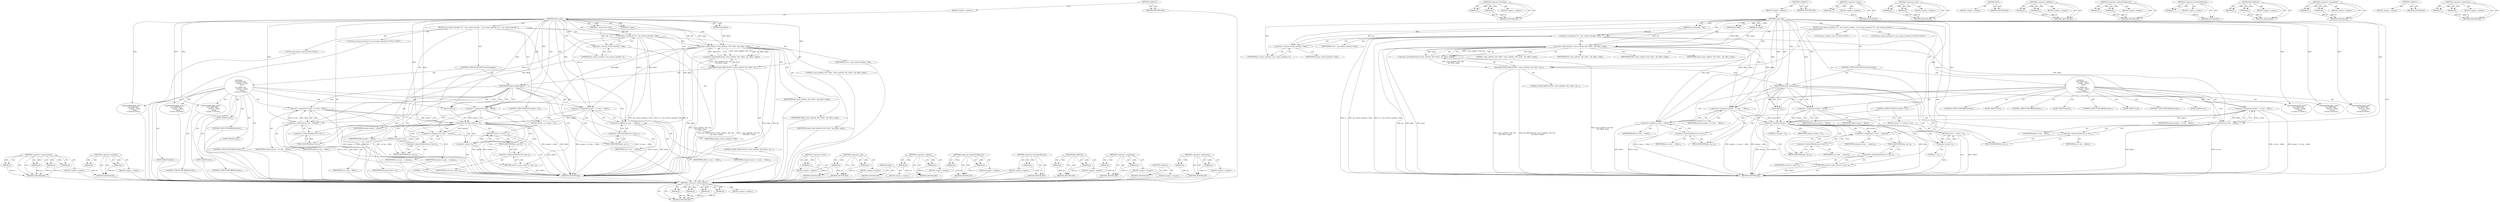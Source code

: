 digraph "&lt;operator&gt;.subtraction" {
vulnerable_121 [label=<(METHOD,&lt;operator&gt;.expressionList)>];
vulnerable_122 [label=<(PARAM,p1)>];
vulnerable_123 [label=<(PARAM,p2)>];
vulnerable_124 [label=<(PARAM,p3)>];
vulnerable_125 [label=<(PARAM,p4)>];
vulnerable_126 [label=<(BLOCK,&lt;empty&gt;,&lt;empty&gt;)>];
vulnerable_127 [label=<(METHOD_RETURN,ANY)>];
vulnerable_146 [label=<(METHOD,&lt;operator&gt;.lessThan)>];
vulnerable_147 [label=<(PARAM,p1)>];
vulnerable_148 [label=<(PARAM,p2)>];
vulnerable_149 [label=<(BLOCK,&lt;empty&gt;,&lt;empty&gt;)>];
vulnerable_150 [label=<(METHOD_RETURN,ANY)>];
vulnerable_6 [label=<(METHOD,&lt;global&gt;)<SUB>1</SUB>>];
vulnerable_7 [label=<(BLOCK,&lt;empty&gt;,&lt;empty&gt;)<SUB>1</SUB>>];
vulnerable_8 [label=<(METHOD,mem_seek)<SUB>1</SUB>>];
vulnerable_9 [label=<(PARAM,jas_stream_obj_t *obj)<SUB>1</SUB>>];
vulnerable_10 [label=<(PARAM,long offset)<SUB>1</SUB>>];
vulnerable_11 [label=<(PARAM,int origin)<SUB>1</SUB>>];
vulnerable_12 [label=<(BLOCK,{
 	jas_stream_memobj_t *m = (jas_stream_memobj...,{
 	jas_stream_memobj_t *m = (jas_stream_memobj...)<SUB>2</SUB>>];
vulnerable_13 [label="<(LOCAL,jas_stream_memobj_t* m: jas_stream_memobj_t*)<SUB>3</SUB>>"];
vulnerable_14 [label=<(&lt;operator&gt;.assignment,*m = (jas_stream_memobj_t *)obj)<SUB>3</SUB>>];
vulnerable_15 [label=<(IDENTIFIER,m,*m = (jas_stream_memobj_t *)obj)<SUB>3</SUB>>];
vulnerable_16 [label=<(&lt;operator&gt;.cast,(jas_stream_memobj_t *)obj)<SUB>3</SUB>>];
vulnerable_17 [label=<(UNKNOWN,jas_stream_memobj_t *,jas_stream_memobj_t *)<SUB>3</SUB>>];
vulnerable_18 [label=<(IDENTIFIER,obj,(jas_stream_memobj_t *)obj)<SUB>3</SUB>>];
vulnerable_19 [label="<(LOCAL,long newpos: long)<SUB>4</SUB>>"];
vulnerable_20 [label=<(JAS_DBGLOG,JAS_DBGLOG(100, (&quot;mem_seek(%p, %ld, %d)\n&quot;, obj...)<SUB>6</SUB>>];
vulnerable_21 [label=<(LITERAL,100,JAS_DBGLOG(100, (&quot;mem_seek(%p, %ld, %d)\n&quot;, obj...)<SUB>6</SUB>>];
vulnerable_22 [label=<(&lt;operator&gt;.bracketedPrimary,(&quot;mem_seek(%p, %ld, %d)\n&quot;, obj, offset, origin))<SUB>6</SUB>>];
vulnerable_23 [label=<(&lt;operator&gt;.expressionList,&quot;mem_seek(%p, %ld, %d)\n&quot;, obj, offset, origin)<SUB>6</SUB>>];
vulnerable_24 [label=<(LITERAL,&quot;mem_seek(%p, %ld, %d)\n&quot;,&quot;mem_seek(%p, %ld, %d)\n&quot;, obj, offset, origin)<SUB>6</SUB>>];
vulnerable_25 [label=<(IDENTIFIER,obj,&quot;mem_seek(%p, %ld, %d)\n&quot;, obj, offset, origin)<SUB>6</SUB>>];
vulnerable_26 [label=<(IDENTIFIER,offset,&quot;mem_seek(%p, %ld, %d)\n&quot;, obj, offset, origin)<SUB>6</SUB>>];
vulnerable_27 [label=<(IDENTIFIER,origin,&quot;mem_seek(%p, %ld, %d)\n&quot;, obj, offset, origin)<SUB>6</SUB>>];
vulnerable_28 [label=<(CONTROL_STRUCTURE,SWITCH,switch(origin))<SUB>7</SUB>>];
vulnerable_29 [label=<(IDENTIFIER,origin,switch(origin))<SUB>7</SUB>>];
vulnerable_30 [label="<(BLOCK,{
	case SEEK_SET:
		newpos = offset;
		break;
	...,{
	case SEEK_SET:
		newpos = offset;
		break;
	...)<SUB>7</SUB>>"];
vulnerable_31 [label=<(JUMP_TARGET,case)<SUB>8</SUB>>];
vulnerable_32 [label="<(IDENTIFIER,SEEK_SET,{
	case SEEK_SET:
		newpos = offset;
		break;
	...)<SUB>8</SUB>>"];
vulnerable_33 [label=<(&lt;operator&gt;.assignment,newpos = offset)<SUB>9</SUB>>];
vulnerable_34 [label=<(IDENTIFIER,newpos,newpos = offset)<SUB>9</SUB>>];
vulnerable_35 [label=<(IDENTIFIER,offset,newpos = offset)<SUB>9</SUB>>];
vulnerable_36 [label=<(CONTROL_STRUCTURE,BREAK,break;)<SUB>10</SUB>>];
vulnerable_37 [label=<(JUMP_TARGET,case)<SUB>11</SUB>>];
vulnerable_38 [label="<(IDENTIFIER,SEEK_END,{
	case SEEK_SET:
		newpos = offset;
		break;
	...)<SUB>11</SUB>>"];
vulnerable_39 [label=<(&lt;operator&gt;.assignment,newpos = m-&gt;len_ - offset)<SUB>12</SUB>>];
vulnerable_40 [label=<(IDENTIFIER,newpos,newpos = m-&gt;len_ - offset)<SUB>12</SUB>>];
vulnerable_41 [label=<(&lt;operator&gt;.subtraction,m-&gt;len_ - offset)<SUB>12</SUB>>];
vulnerable_42 [label=<(&lt;operator&gt;.indirectFieldAccess,m-&gt;len_)<SUB>12</SUB>>];
vulnerable_43 [label=<(IDENTIFIER,m,m-&gt;len_ - offset)<SUB>12</SUB>>];
vulnerable_44 [label=<(FIELD_IDENTIFIER,len_,len_)<SUB>12</SUB>>];
vulnerable_45 [label=<(IDENTIFIER,offset,m-&gt;len_ - offset)<SUB>12</SUB>>];
vulnerable_46 [label=<(CONTROL_STRUCTURE,BREAK,break;)<SUB>13</SUB>>];
vulnerable_47 [label=<(JUMP_TARGET,case)<SUB>14</SUB>>];
vulnerable_48 [label="<(IDENTIFIER,SEEK_CUR,{
	case SEEK_SET:
		newpos = offset;
		break;
	...)<SUB>14</SUB>>"];
vulnerable_49 [label=<(&lt;operator&gt;.assignment,newpos = m-&gt;pos_ + offset)<SUB>15</SUB>>];
vulnerable_50 [label=<(IDENTIFIER,newpos,newpos = m-&gt;pos_ + offset)<SUB>15</SUB>>];
vulnerable_51 [label=<(&lt;operator&gt;.addition,m-&gt;pos_ + offset)<SUB>15</SUB>>];
vulnerable_52 [label=<(&lt;operator&gt;.indirectFieldAccess,m-&gt;pos_)<SUB>15</SUB>>];
vulnerable_53 [label=<(IDENTIFIER,m,m-&gt;pos_ + offset)<SUB>15</SUB>>];
vulnerable_54 [label=<(FIELD_IDENTIFIER,pos_,pos_)<SUB>15</SUB>>];
vulnerable_55 [label=<(IDENTIFIER,offset,m-&gt;pos_ + offset)<SUB>15</SUB>>];
vulnerable_56 [label=<(CONTROL_STRUCTURE,BREAK,break;)<SUB>16</SUB>>];
vulnerable_57 [label=<(JUMP_TARGET,default)<SUB>17</SUB>>];
vulnerable_58 [label=<(abort,abort())<SUB>18</SUB>>];
vulnerable_59 [label=<(CONTROL_STRUCTURE,BREAK,break;)<SUB>19</SUB>>];
vulnerable_60 [label=<(CONTROL_STRUCTURE,IF,if (newpos &lt; 0))<SUB>21</SUB>>];
vulnerable_61 [label=<(&lt;operator&gt;.lessThan,newpos &lt; 0)<SUB>21</SUB>>];
vulnerable_62 [label=<(IDENTIFIER,newpos,newpos &lt; 0)<SUB>21</SUB>>];
vulnerable_63 [label=<(LITERAL,0,newpos &lt; 0)<SUB>21</SUB>>];
vulnerable_64 [label=<(BLOCK,{
		return -1;
	},{
		return -1;
	})<SUB>21</SUB>>];
vulnerable_65 [label=<(RETURN,return -1;,return -1;)<SUB>22</SUB>>];
vulnerable_66 [label=<(&lt;operator&gt;.minus,-1)<SUB>22</SUB>>];
vulnerable_67 [label=<(LITERAL,1,-1)<SUB>22</SUB>>];
vulnerable_68 [label=<(&lt;operator&gt;.assignment,m-&gt;pos_ = newpos)<SUB>24</SUB>>];
vulnerable_69 [label=<(&lt;operator&gt;.indirectFieldAccess,m-&gt;pos_)<SUB>24</SUB>>];
vulnerable_70 [label=<(IDENTIFIER,m,m-&gt;pos_ = newpos)<SUB>24</SUB>>];
vulnerable_71 [label=<(FIELD_IDENTIFIER,pos_,pos_)<SUB>24</SUB>>];
vulnerable_72 [label=<(IDENTIFIER,newpos,m-&gt;pos_ = newpos)<SUB>24</SUB>>];
vulnerable_73 [label=<(RETURN,return m-&gt;pos_;,return m-&gt;pos_;)<SUB>26</SUB>>];
vulnerable_74 [label=<(&lt;operator&gt;.indirectFieldAccess,m-&gt;pos_)<SUB>26</SUB>>];
vulnerable_75 [label=<(IDENTIFIER,m,return m-&gt;pos_;)<SUB>26</SUB>>];
vulnerable_76 [label=<(FIELD_IDENTIFIER,pos_,pos_)<SUB>26</SUB>>];
vulnerable_77 [label=<(METHOD_RETURN,long)<SUB>1</SUB>>];
vulnerable_79 [label=<(METHOD_RETURN,ANY)<SUB>1</SUB>>];
vulnerable_151 [label=<(METHOD,&lt;operator&gt;.minus)>];
vulnerable_152 [label=<(PARAM,p1)>];
vulnerable_153 [label=<(BLOCK,&lt;empty&gt;,&lt;empty&gt;)>];
vulnerable_154 [label=<(METHOD_RETURN,ANY)>];
vulnerable_107 [label=<(METHOD,&lt;operator&gt;.cast)>];
vulnerable_108 [label=<(PARAM,p1)>];
vulnerable_109 [label=<(PARAM,p2)>];
vulnerable_110 [label=<(BLOCK,&lt;empty&gt;,&lt;empty&gt;)>];
vulnerable_111 [label=<(METHOD_RETURN,ANY)>];
vulnerable_143 [label=<(METHOD,abort)>];
vulnerable_144 [label=<(BLOCK,&lt;empty&gt;,&lt;empty&gt;)>];
vulnerable_145 [label=<(METHOD_RETURN,ANY)>];
vulnerable_138 [label=<(METHOD,&lt;operator&gt;.addition)>];
vulnerable_139 [label=<(PARAM,p1)>];
vulnerable_140 [label=<(PARAM,p2)>];
vulnerable_141 [label=<(BLOCK,&lt;empty&gt;,&lt;empty&gt;)>];
vulnerable_142 [label=<(METHOD_RETURN,ANY)>];
vulnerable_133 [label=<(METHOD,&lt;operator&gt;.indirectFieldAccess)>];
vulnerable_134 [label=<(PARAM,p1)>];
vulnerable_135 [label=<(PARAM,p2)>];
vulnerable_136 [label=<(BLOCK,&lt;empty&gt;,&lt;empty&gt;)>];
vulnerable_137 [label=<(METHOD_RETURN,ANY)>];
vulnerable_117 [label=<(METHOD,&lt;operator&gt;.bracketedPrimary)>];
vulnerable_118 [label=<(PARAM,p1)>];
vulnerable_119 [label=<(BLOCK,&lt;empty&gt;,&lt;empty&gt;)>];
vulnerable_120 [label=<(METHOD_RETURN,ANY)>];
vulnerable_112 [label=<(METHOD,JAS_DBGLOG)>];
vulnerable_113 [label=<(PARAM,p1)>];
vulnerable_114 [label=<(PARAM,p2)>];
vulnerable_115 [label=<(BLOCK,&lt;empty&gt;,&lt;empty&gt;)>];
vulnerable_116 [label=<(METHOD_RETURN,ANY)>];
vulnerable_102 [label=<(METHOD,&lt;operator&gt;.assignment)>];
vulnerable_103 [label=<(PARAM,p1)>];
vulnerable_104 [label=<(PARAM,p2)>];
vulnerable_105 [label=<(BLOCK,&lt;empty&gt;,&lt;empty&gt;)>];
vulnerable_106 [label=<(METHOD_RETURN,ANY)>];
vulnerable_96 [label=<(METHOD,&lt;global&gt;)<SUB>1</SUB>>];
vulnerable_97 [label=<(BLOCK,&lt;empty&gt;,&lt;empty&gt;)>];
vulnerable_98 [label=<(METHOD_RETURN,ANY)>];
vulnerable_128 [label=<(METHOD,&lt;operator&gt;.subtraction)>];
vulnerable_129 [label=<(PARAM,p1)>];
vulnerable_130 [label=<(PARAM,p2)>];
vulnerable_131 [label=<(BLOCK,&lt;empty&gt;,&lt;empty&gt;)>];
vulnerable_132 [label=<(METHOD_RETURN,ANY)>];
fixed_123 [label=<(METHOD,&lt;operator&gt;.expressionList)>];
fixed_124 [label=<(PARAM,p1)>];
fixed_125 [label=<(PARAM,p2)>];
fixed_126 [label=<(PARAM,p3)>];
fixed_127 [label=<(PARAM,p4)>];
fixed_128 [label=<(BLOCK,&lt;empty&gt;,&lt;empty&gt;)>];
fixed_129 [label=<(METHOD_RETURN,ANY)>];
fixed_148 [label=<(METHOD,&lt;operator&gt;.lessThan)>];
fixed_149 [label=<(PARAM,p1)>];
fixed_150 [label=<(PARAM,p2)>];
fixed_151 [label=<(BLOCK,&lt;empty&gt;,&lt;empty&gt;)>];
fixed_152 [label=<(METHOD_RETURN,ANY)>];
fixed_6 [label=<(METHOD,&lt;global&gt;)<SUB>1</SUB>>];
fixed_7 [label=<(BLOCK,&lt;empty&gt;,&lt;empty&gt;)<SUB>1</SUB>>];
fixed_8 [label=<(METHOD,mem_seek)<SUB>1</SUB>>];
fixed_9 [label=<(PARAM,jas_stream_obj_t *obj)<SUB>1</SUB>>];
fixed_10 [label=<(PARAM,long offset)<SUB>1</SUB>>];
fixed_11 [label=<(PARAM,int origin)<SUB>1</SUB>>];
fixed_12 [label=<(BLOCK,{
 	jas_stream_memobj_t *m = (jas_stream_memobj...,{
 	jas_stream_memobj_t *m = (jas_stream_memobj...)<SUB>2</SUB>>];
fixed_13 [label="<(LOCAL,jas_stream_memobj_t* m: jas_stream_memobj_t*)<SUB>3</SUB>>"];
fixed_14 [label=<(&lt;operator&gt;.assignment,*m = (jas_stream_memobj_t *)obj)<SUB>3</SUB>>];
fixed_15 [label=<(IDENTIFIER,m,*m = (jas_stream_memobj_t *)obj)<SUB>3</SUB>>];
fixed_16 [label=<(&lt;operator&gt;.cast,(jas_stream_memobj_t *)obj)<SUB>3</SUB>>];
fixed_17 [label=<(UNKNOWN,jas_stream_memobj_t *,jas_stream_memobj_t *)<SUB>3</SUB>>];
fixed_18 [label=<(IDENTIFIER,obj,(jas_stream_memobj_t *)obj)<SUB>3</SUB>>];
fixed_19 [label="<(LOCAL,size_t newpos: size_t)<SUB>4</SUB>>"];
fixed_20 [label=<(JAS_DBGLOG,JAS_DBGLOG(100, (&quot;mem_seek(%p, %ld, %d)\n&quot;, obj...)<SUB>6</SUB>>];
fixed_21 [label=<(LITERAL,100,JAS_DBGLOG(100, (&quot;mem_seek(%p, %ld, %d)\n&quot;, obj...)<SUB>6</SUB>>];
fixed_22 [label=<(&lt;operator&gt;.bracketedPrimary,(&quot;mem_seek(%p, %ld, %d)\n&quot;, obj, offset, origin))<SUB>6</SUB>>];
fixed_23 [label=<(&lt;operator&gt;.expressionList,&quot;mem_seek(%p, %ld, %d)\n&quot;, obj, offset, origin)<SUB>6</SUB>>];
fixed_24 [label=<(LITERAL,&quot;mem_seek(%p, %ld, %d)\n&quot;,&quot;mem_seek(%p, %ld, %d)\n&quot;, obj, offset, origin)<SUB>6</SUB>>];
fixed_25 [label=<(IDENTIFIER,obj,&quot;mem_seek(%p, %ld, %d)\n&quot;, obj, offset, origin)<SUB>6</SUB>>];
fixed_26 [label=<(IDENTIFIER,offset,&quot;mem_seek(%p, %ld, %d)\n&quot;, obj, offset, origin)<SUB>6</SUB>>];
fixed_27 [label=<(IDENTIFIER,origin,&quot;mem_seek(%p, %ld, %d)\n&quot;, obj, offset, origin)<SUB>6</SUB>>];
fixed_28 [label=<(CONTROL_STRUCTURE,SWITCH,switch(origin))<SUB>7</SUB>>];
fixed_29 [label=<(IDENTIFIER,origin,switch(origin))<SUB>7</SUB>>];
fixed_30 [label="<(BLOCK,{
	case SEEK_SET:
		newpos = offset;
		break;
	...,{
	case SEEK_SET:
		newpos = offset;
		break;
	...)<SUB>7</SUB>>"];
fixed_31 [label=<(JUMP_TARGET,case)<SUB>8</SUB>>];
fixed_32 [label="<(IDENTIFIER,SEEK_SET,{
	case SEEK_SET:
		newpos = offset;
		break;
	...)<SUB>8</SUB>>"];
fixed_33 [label=<(&lt;operator&gt;.assignment,newpos = offset)<SUB>9</SUB>>];
fixed_34 [label=<(IDENTIFIER,newpos,newpos = offset)<SUB>9</SUB>>];
fixed_35 [label=<(IDENTIFIER,offset,newpos = offset)<SUB>9</SUB>>];
fixed_36 [label=<(CONTROL_STRUCTURE,BREAK,break;)<SUB>10</SUB>>];
fixed_37 [label=<(JUMP_TARGET,case)<SUB>11</SUB>>];
fixed_38 [label="<(IDENTIFIER,SEEK_END,{
	case SEEK_SET:
		newpos = offset;
		break;
	...)<SUB>11</SUB>>"];
fixed_39 [label=<(&lt;operator&gt;.assignment,newpos = m-&gt;len_ - offset)<SUB>12</SUB>>];
fixed_40 [label=<(IDENTIFIER,newpos,newpos = m-&gt;len_ - offset)<SUB>12</SUB>>];
fixed_41 [label=<(&lt;operator&gt;.subtraction,m-&gt;len_ - offset)<SUB>12</SUB>>];
fixed_42 [label=<(&lt;operator&gt;.indirectFieldAccess,m-&gt;len_)<SUB>12</SUB>>];
fixed_43 [label=<(IDENTIFIER,m,m-&gt;len_ - offset)<SUB>12</SUB>>];
fixed_44 [label=<(FIELD_IDENTIFIER,len_,len_)<SUB>12</SUB>>];
fixed_45 [label=<(IDENTIFIER,offset,m-&gt;len_ - offset)<SUB>12</SUB>>];
fixed_46 [label=<(CONTROL_STRUCTURE,BREAK,break;)<SUB>13</SUB>>];
fixed_47 [label=<(JUMP_TARGET,case)<SUB>14</SUB>>];
fixed_48 [label="<(IDENTIFIER,SEEK_CUR,{
	case SEEK_SET:
		newpos = offset;
		break;
	...)<SUB>14</SUB>>"];
fixed_49 [label=<(&lt;operator&gt;.assignment,newpos = m-&gt;pos_ + offset)<SUB>15</SUB>>];
fixed_50 [label=<(IDENTIFIER,newpos,newpos = m-&gt;pos_ + offset)<SUB>15</SUB>>];
fixed_51 [label=<(&lt;operator&gt;.addition,m-&gt;pos_ + offset)<SUB>15</SUB>>];
fixed_52 [label=<(&lt;operator&gt;.indirectFieldAccess,m-&gt;pos_)<SUB>15</SUB>>];
fixed_53 [label=<(IDENTIFIER,m,m-&gt;pos_ + offset)<SUB>15</SUB>>];
fixed_54 [label=<(FIELD_IDENTIFIER,pos_,pos_)<SUB>15</SUB>>];
fixed_55 [label=<(IDENTIFIER,offset,m-&gt;pos_ + offset)<SUB>15</SUB>>];
fixed_56 [label=<(CONTROL_STRUCTURE,BREAK,break;)<SUB>16</SUB>>];
fixed_57 [label=<(JUMP_TARGET,default)<SUB>17</SUB>>];
fixed_58 [label=<(abort,abort())<SUB>18</SUB>>];
fixed_59 [label=<(CONTROL_STRUCTURE,BREAK,break;)<SUB>19</SUB>>];
fixed_60 [label=<(CONTROL_STRUCTURE,IF,if (newpos &lt; 0))<SUB>21</SUB>>];
fixed_61 [label=<(&lt;operator&gt;.lessThan,newpos &lt; 0)<SUB>21</SUB>>];
fixed_62 [label=<(IDENTIFIER,newpos,newpos &lt; 0)<SUB>21</SUB>>];
fixed_63 [label=<(LITERAL,0,newpos &lt; 0)<SUB>21</SUB>>];
fixed_64 [label=<(BLOCK,{
		return -1;
	},{
		return -1;
	})<SUB>21</SUB>>];
fixed_65 [label=<(RETURN,return -1;,return -1;)<SUB>22</SUB>>];
fixed_66 [label=<(&lt;operator&gt;.minus,-1)<SUB>22</SUB>>];
fixed_67 [label=<(LITERAL,1,-1)<SUB>22</SUB>>];
fixed_68 [label=<(&lt;operator&gt;.assignment,m-&gt;pos_ = newpos)<SUB>24</SUB>>];
fixed_69 [label=<(&lt;operator&gt;.indirectFieldAccess,m-&gt;pos_)<SUB>24</SUB>>];
fixed_70 [label=<(IDENTIFIER,m,m-&gt;pos_ = newpos)<SUB>24</SUB>>];
fixed_71 [label=<(FIELD_IDENTIFIER,pos_,pos_)<SUB>24</SUB>>];
fixed_72 [label=<(IDENTIFIER,newpos,m-&gt;pos_ = newpos)<SUB>24</SUB>>];
fixed_73 [label=<(RETURN,return m-&gt;pos_;,return m-&gt;pos_;)<SUB>26</SUB>>];
fixed_74 [label=<(&lt;operator&gt;.indirectFieldAccess,m-&gt;pos_)<SUB>26</SUB>>];
fixed_75 [label=<(IDENTIFIER,m,return m-&gt;pos_;)<SUB>26</SUB>>];
fixed_76 [label=<(FIELD_IDENTIFIER,pos_,pos_)<SUB>26</SUB>>];
fixed_77 [label=<(METHOD_RETURN,long)<SUB>1</SUB>>];
fixed_79 [label=<(METHOD_RETURN,ANY)<SUB>1</SUB>>];
fixed_153 [label=<(METHOD,&lt;operator&gt;.minus)>];
fixed_154 [label=<(PARAM,p1)>];
fixed_155 [label=<(BLOCK,&lt;empty&gt;,&lt;empty&gt;)>];
fixed_156 [label=<(METHOD_RETURN,ANY)>];
fixed_109 [label=<(METHOD,&lt;operator&gt;.cast)>];
fixed_110 [label=<(PARAM,p1)>];
fixed_111 [label=<(PARAM,p2)>];
fixed_112 [label=<(BLOCK,&lt;empty&gt;,&lt;empty&gt;)>];
fixed_113 [label=<(METHOD_RETURN,ANY)>];
fixed_145 [label=<(METHOD,abort)>];
fixed_146 [label=<(BLOCK,&lt;empty&gt;,&lt;empty&gt;)>];
fixed_147 [label=<(METHOD_RETURN,ANY)>];
fixed_140 [label=<(METHOD,&lt;operator&gt;.addition)>];
fixed_141 [label=<(PARAM,p1)>];
fixed_142 [label=<(PARAM,p2)>];
fixed_143 [label=<(BLOCK,&lt;empty&gt;,&lt;empty&gt;)>];
fixed_144 [label=<(METHOD_RETURN,ANY)>];
fixed_135 [label=<(METHOD,&lt;operator&gt;.indirectFieldAccess)>];
fixed_136 [label=<(PARAM,p1)>];
fixed_137 [label=<(PARAM,p2)>];
fixed_138 [label=<(BLOCK,&lt;empty&gt;,&lt;empty&gt;)>];
fixed_139 [label=<(METHOD_RETURN,ANY)>];
fixed_119 [label=<(METHOD,&lt;operator&gt;.bracketedPrimary)>];
fixed_120 [label=<(PARAM,p1)>];
fixed_121 [label=<(BLOCK,&lt;empty&gt;,&lt;empty&gt;)>];
fixed_122 [label=<(METHOD_RETURN,ANY)>];
fixed_114 [label=<(METHOD,JAS_DBGLOG)>];
fixed_115 [label=<(PARAM,p1)>];
fixed_116 [label=<(PARAM,p2)>];
fixed_117 [label=<(BLOCK,&lt;empty&gt;,&lt;empty&gt;)>];
fixed_118 [label=<(METHOD_RETURN,ANY)>];
fixed_104 [label=<(METHOD,&lt;operator&gt;.assignment)>];
fixed_105 [label=<(PARAM,p1)>];
fixed_106 [label=<(PARAM,p2)>];
fixed_107 [label=<(BLOCK,&lt;empty&gt;,&lt;empty&gt;)>];
fixed_108 [label=<(METHOD_RETURN,ANY)>];
fixed_98 [label=<(METHOD,&lt;global&gt;)<SUB>1</SUB>>];
fixed_99 [label=<(BLOCK,&lt;empty&gt;,&lt;empty&gt;)>];
fixed_100 [label=<(METHOD_RETURN,ANY)>];
fixed_130 [label=<(METHOD,&lt;operator&gt;.subtraction)>];
fixed_131 [label=<(PARAM,p1)>];
fixed_132 [label=<(PARAM,p2)>];
fixed_133 [label=<(BLOCK,&lt;empty&gt;,&lt;empty&gt;)>];
fixed_134 [label=<(METHOD_RETURN,ANY)>];
vulnerable_121 -> vulnerable_122  [key=0, label="AST: "];
vulnerable_121 -> vulnerable_122  [key=1, label="DDG: "];
vulnerable_121 -> vulnerable_126  [key=0, label="AST: "];
vulnerable_121 -> vulnerable_123  [key=0, label="AST: "];
vulnerable_121 -> vulnerable_123  [key=1, label="DDG: "];
vulnerable_121 -> vulnerable_127  [key=0, label="AST: "];
vulnerable_121 -> vulnerable_127  [key=1, label="CFG: "];
vulnerable_121 -> vulnerable_124  [key=0, label="AST: "];
vulnerable_121 -> vulnerable_124  [key=1, label="DDG: "];
vulnerable_121 -> vulnerable_125  [key=0, label="AST: "];
vulnerable_121 -> vulnerable_125  [key=1, label="DDG: "];
vulnerable_122 -> vulnerable_127  [key=0, label="DDG: p1"];
vulnerable_123 -> vulnerable_127  [key=0, label="DDG: p2"];
vulnerable_124 -> vulnerable_127  [key=0, label="DDG: p3"];
vulnerable_125 -> vulnerable_127  [key=0, label="DDG: p4"];
vulnerable_126 -> fixed_123  [key=0];
vulnerable_127 -> fixed_123  [key=0];
vulnerable_146 -> vulnerable_147  [key=0, label="AST: "];
vulnerable_146 -> vulnerable_147  [key=1, label="DDG: "];
vulnerable_146 -> vulnerable_149  [key=0, label="AST: "];
vulnerable_146 -> vulnerable_148  [key=0, label="AST: "];
vulnerable_146 -> vulnerable_148  [key=1, label="DDG: "];
vulnerable_146 -> vulnerable_150  [key=0, label="AST: "];
vulnerable_146 -> vulnerable_150  [key=1, label="CFG: "];
vulnerable_147 -> vulnerable_150  [key=0, label="DDG: p1"];
vulnerable_148 -> vulnerable_150  [key=0, label="DDG: p2"];
vulnerable_149 -> fixed_123  [key=0];
vulnerable_150 -> fixed_123  [key=0];
vulnerable_6 -> vulnerable_7  [key=0, label="AST: "];
vulnerable_6 -> vulnerable_79  [key=0, label="AST: "];
vulnerable_6 -> vulnerable_79  [key=1, label="CFG: "];
vulnerable_7 -> vulnerable_8  [key=0, label="AST: "];
vulnerable_8 -> vulnerable_9  [key=0, label="AST: "];
vulnerable_8 -> vulnerable_9  [key=1, label="DDG: "];
vulnerable_8 -> vulnerable_10  [key=0, label="AST: "];
vulnerable_8 -> vulnerable_10  [key=1, label="DDG: "];
vulnerable_8 -> vulnerable_11  [key=0, label="AST: "];
vulnerable_8 -> vulnerable_11  [key=1, label="DDG: "];
vulnerable_8 -> vulnerable_12  [key=0, label="AST: "];
vulnerable_8 -> vulnerable_77  [key=0, label="AST: "];
vulnerable_8 -> vulnerable_17  [key=0, label="CFG: "];
vulnerable_8 -> vulnerable_14  [key=0, label="DDG: "];
vulnerable_8 -> vulnerable_68  [key=0, label="DDG: "];
vulnerable_8 -> vulnerable_20  [key=0, label="DDG: "];
vulnerable_8 -> vulnerable_29  [key=0, label="DDG: "];
vulnerable_8 -> vulnerable_16  [key=0, label="DDG: "];
vulnerable_8 -> vulnerable_32  [key=0, label="DDG: "];
vulnerable_8 -> vulnerable_33  [key=0, label="DDG: "];
vulnerable_8 -> vulnerable_38  [key=0, label="DDG: "];
vulnerable_8 -> vulnerable_48  [key=0, label="DDG: "];
vulnerable_8 -> vulnerable_49  [key=0, label="DDG: "];
vulnerable_8 -> vulnerable_58  [key=0, label="DDG: "];
vulnerable_8 -> vulnerable_61  [key=0, label="DDG: "];
vulnerable_8 -> vulnerable_23  [key=0, label="DDG: "];
vulnerable_8 -> vulnerable_41  [key=0, label="DDG: "];
vulnerable_8 -> vulnerable_51  [key=0, label="DDG: "];
vulnerable_8 -> vulnerable_66  [key=0, label="DDG: "];
vulnerable_9 -> vulnerable_14  [key=0, label="DDG: obj"];
vulnerable_9 -> vulnerable_16  [key=0, label="DDG: obj"];
vulnerable_9 -> vulnerable_23  [key=0, label="DDG: obj"];
vulnerable_10 -> vulnerable_23  [key=0, label="DDG: offset"];
vulnerable_11 -> vulnerable_23  [key=0, label="DDG: origin"];
vulnerable_12 -> vulnerable_13  [key=0, label="AST: "];
vulnerable_12 -> vulnerable_14  [key=0, label="AST: "];
vulnerable_12 -> vulnerable_19  [key=0, label="AST: "];
vulnerable_12 -> vulnerable_20  [key=0, label="AST: "];
vulnerable_12 -> vulnerable_28  [key=0, label="AST: "];
vulnerable_12 -> vulnerable_60  [key=0, label="AST: "];
vulnerable_12 -> vulnerable_68  [key=0, label="AST: "];
vulnerable_12 -> vulnerable_73  [key=0, label="AST: "];
vulnerable_13 -> fixed_123  [key=0];
vulnerable_14 -> vulnerable_15  [key=0, label="AST: "];
vulnerable_14 -> vulnerable_16  [key=0, label="AST: "];
vulnerable_14 -> vulnerable_23  [key=0, label="CFG: "];
vulnerable_14 -> vulnerable_77  [key=0, label="DDG: m"];
vulnerable_14 -> vulnerable_77  [key=1, label="DDG: (jas_stream_memobj_t *)obj"];
vulnerable_14 -> vulnerable_77  [key=2, label="DDG: *m = (jas_stream_memobj_t *)obj"];
vulnerable_14 -> vulnerable_49  [key=0, label="DDG: m"];
vulnerable_14 -> vulnerable_41  [key=0, label="DDG: m"];
vulnerable_14 -> vulnerable_51  [key=0, label="DDG: m"];
vulnerable_15 -> fixed_123  [key=0];
vulnerable_16 -> vulnerable_17  [key=0, label="AST: "];
vulnerable_16 -> vulnerable_18  [key=0, label="AST: "];
vulnerable_16 -> vulnerable_14  [key=0, label="CFG: "];
vulnerable_17 -> vulnerable_16  [key=0, label="CFG: "];
vulnerable_18 -> fixed_123  [key=0];
vulnerable_19 -> fixed_123  [key=0];
vulnerable_20 -> vulnerable_21  [key=0, label="AST: "];
vulnerable_20 -> vulnerable_22  [key=0, label="AST: "];
vulnerable_20 -> vulnerable_29  [key=0, label="CFG: "];
vulnerable_20 -> vulnerable_77  [key=0, label="DDG: (&quot;mem_seek(%p, %ld, %d)\n&quot;, obj, offset, origin)"];
vulnerable_20 -> vulnerable_77  [key=1, label="DDG: JAS_DBGLOG(100, (&quot;mem_seek(%p, %ld, %d)\n&quot;, obj, offset, origin))"];
vulnerable_21 -> fixed_123  [key=0];
vulnerable_22 -> vulnerable_23  [key=0, label="AST: "];
vulnerable_22 -> vulnerable_20  [key=0, label="CFG: "];
vulnerable_22 -> vulnerable_20  [key=1, label="DDG: &quot;mem_seek(%p, %ld, %d)\n&quot;, obj, offset, origin"];
vulnerable_22 -> vulnerable_77  [key=0, label="DDG: &quot;mem_seek(%p, %ld, %d)\n&quot;, obj, offset, origin"];
vulnerable_23 -> vulnerable_24  [key=0, label="AST: "];
vulnerable_23 -> vulnerable_25  [key=0, label="AST: "];
vulnerable_23 -> vulnerable_26  [key=0, label="AST: "];
vulnerable_23 -> vulnerable_27  [key=0, label="AST: "];
vulnerable_23 -> vulnerable_22  [key=0, label="CFG: "];
vulnerable_23 -> vulnerable_22  [key=1, label="DDG: &quot;mem_seek(%p, %ld, %d)\n&quot;"];
vulnerable_23 -> vulnerable_22  [key=2, label="DDG: obj"];
vulnerable_23 -> vulnerable_22  [key=3, label="DDG: offset"];
vulnerable_23 -> vulnerable_22  [key=4, label="DDG: origin"];
vulnerable_23 -> vulnerable_77  [key=0, label="DDG: obj"];
vulnerable_23 -> vulnerable_77  [key=1, label="DDG: offset"];
vulnerable_23 -> vulnerable_77  [key=2, label="DDG: origin"];
vulnerable_23 -> vulnerable_33  [key=0, label="DDG: offset"];
vulnerable_23 -> vulnerable_49  [key=0, label="DDG: offset"];
vulnerable_23 -> vulnerable_41  [key=0, label="DDG: offset"];
vulnerable_23 -> vulnerable_51  [key=0, label="DDG: offset"];
vulnerable_24 -> fixed_123  [key=0];
vulnerable_25 -> fixed_123  [key=0];
vulnerable_26 -> fixed_123  [key=0];
vulnerable_27 -> fixed_123  [key=0];
vulnerable_28 -> vulnerable_29  [key=0, label="AST: "];
vulnerable_28 -> vulnerable_30  [key=0, label="AST: "];
vulnerable_29 -> vulnerable_33  [key=0, label="CFG: "];
vulnerable_29 -> vulnerable_33  [key=1, label="CDG: "];
vulnerable_29 -> vulnerable_44  [key=0, label="CFG: "];
vulnerable_29 -> vulnerable_44  [key=1, label="CDG: "];
vulnerable_29 -> vulnerable_54  [key=0, label="CFG: "];
vulnerable_29 -> vulnerable_54  [key=1, label="CDG: "];
vulnerable_29 -> vulnerable_58  [key=0, label="CFG: "];
vulnerable_29 -> vulnerable_58  [key=1, label="CDG: "];
vulnerable_29 -> vulnerable_49  [key=0, label="CDG: "];
vulnerable_29 -> vulnerable_42  [key=0, label="CDG: "];
vulnerable_29 -> vulnerable_51  [key=0, label="CDG: "];
vulnerable_29 -> vulnerable_52  [key=0, label="CDG: "];
vulnerable_29 -> vulnerable_41  [key=0, label="CDG: "];
vulnerable_29 -> vulnerable_39  [key=0, label="CDG: "];
vulnerable_30 -> vulnerable_31  [key=0, label="AST: "];
vulnerable_30 -> vulnerable_32  [key=0, label="AST: "];
vulnerable_30 -> vulnerable_33  [key=0, label="AST: "];
vulnerable_30 -> vulnerable_36  [key=0, label="AST: "];
vulnerable_30 -> vulnerable_37  [key=0, label="AST: "];
vulnerable_30 -> vulnerable_38  [key=0, label="AST: "];
vulnerable_30 -> vulnerable_39  [key=0, label="AST: "];
vulnerable_30 -> vulnerable_46  [key=0, label="AST: "];
vulnerable_30 -> vulnerable_47  [key=0, label="AST: "];
vulnerable_30 -> vulnerable_48  [key=0, label="AST: "];
vulnerable_30 -> vulnerable_49  [key=0, label="AST: "];
vulnerable_30 -> vulnerable_56  [key=0, label="AST: "];
vulnerable_30 -> vulnerable_57  [key=0, label="AST: "];
vulnerable_30 -> vulnerable_58  [key=0, label="AST: "];
vulnerable_30 -> vulnerable_59  [key=0, label="AST: "];
vulnerable_31 -> fixed_123  [key=0];
vulnerable_32 -> fixed_123  [key=0];
vulnerable_33 -> vulnerable_34  [key=0, label="AST: "];
vulnerable_33 -> vulnerable_35  [key=0, label="AST: "];
vulnerable_33 -> vulnerable_61  [key=0, label="CFG: "];
vulnerable_33 -> vulnerable_61  [key=1, label="DDG: newpos"];
vulnerable_33 -> vulnerable_77  [key=0, label="DDG: offset"];
vulnerable_33 -> vulnerable_77  [key=1, label="DDG: newpos = offset"];
vulnerable_34 -> fixed_123  [key=0];
vulnerable_35 -> fixed_123  [key=0];
vulnerable_36 -> fixed_123  [key=0];
vulnerable_37 -> fixed_123  [key=0];
vulnerable_38 -> fixed_123  [key=0];
vulnerable_39 -> vulnerable_40  [key=0, label="AST: "];
vulnerable_39 -> vulnerable_41  [key=0, label="AST: "];
vulnerable_39 -> vulnerable_61  [key=0, label="CFG: "];
vulnerable_39 -> vulnerable_61  [key=1, label="DDG: newpos"];
vulnerable_39 -> vulnerable_77  [key=0, label="DDG: m-&gt;len_ - offset"];
vulnerable_39 -> vulnerable_77  [key=1, label="DDG: newpos = m-&gt;len_ - offset"];
vulnerable_40 -> fixed_123  [key=0];
vulnerable_41 -> vulnerable_42  [key=0, label="AST: "];
vulnerable_41 -> vulnerable_45  [key=0, label="AST: "];
vulnerable_41 -> vulnerable_39  [key=0, label="CFG: "];
vulnerable_41 -> vulnerable_39  [key=1, label="DDG: m-&gt;len_"];
vulnerable_41 -> vulnerable_39  [key=2, label="DDG: offset"];
vulnerable_41 -> vulnerable_77  [key=0, label="DDG: m-&gt;len_"];
vulnerable_41 -> vulnerable_77  [key=1, label="DDG: offset"];
vulnerable_42 -> vulnerable_43  [key=0, label="AST: "];
vulnerable_42 -> vulnerable_44  [key=0, label="AST: "];
vulnerable_42 -> vulnerable_41  [key=0, label="CFG: "];
vulnerable_43 -> fixed_123  [key=0];
vulnerable_44 -> vulnerable_42  [key=0, label="CFG: "];
vulnerable_45 -> fixed_123  [key=0];
vulnerable_46 -> fixed_123  [key=0];
vulnerable_47 -> fixed_123  [key=0];
vulnerable_48 -> fixed_123  [key=0];
vulnerable_49 -> vulnerable_50  [key=0, label="AST: "];
vulnerable_49 -> vulnerable_51  [key=0, label="AST: "];
vulnerable_49 -> vulnerable_61  [key=0, label="CFG: "];
vulnerable_49 -> vulnerable_61  [key=1, label="DDG: newpos"];
vulnerable_49 -> vulnerable_77  [key=0, label="DDG: m-&gt;pos_ + offset"];
vulnerable_49 -> vulnerable_77  [key=1, label="DDG: newpos = m-&gt;pos_ + offset"];
vulnerable_50 -> fixed_123  [key=0];
vulnerable_51 -> vulnerable_52  [key=0, label="AST: "];
vulnerable_51 -> vulnerable_55  [key=0, label="AST: "];
vulnerable_51 -> vulnerable_49  [key=0, label="CFG: "];
vulnerable_51 -> vulnerable_77  [key=0, label="DDG: m-&gt;pos_"];
vulnerable_51 -> vulnerable_77  [key=1, label="DDG: offset"];
vulnerable_52 -> vulnerable_53  [key=0, label="AST: "];
vulnerable_52 -> vulnerable_54  [key=0, label="AST: "];
vulnerable_52 -> vulnerable_51  [key=0, label="CFG: "];
vulnerable_53 -> fixed_123  [key=0];
vulnerable_54 -> vulnerable_52  [key=0, label="CFG: "];
vulnerable_55 -> fixed_123  [key=0];
vulnerable_56 -> fixed_123  [key=0];
vulnerable_57 -> fixed_123  [key=0];
vulnerable_58 -> vulnerable_61  [key=0, label="CFG: "];
vulnerable_59 -> fixed_123  [key=0];
vulnerable_60 -> vulnerable_61  [key=0, label="AST: "];
vulnerable_60 -> vulnerable_64  [key=0, label="AST: "];
vulnerable_61 -> vulnerable_62  [key=0, label="AST: "];
vulnerable_61 -> vulnerable_63  [key=0, label="AST: "];
vulnerable_61 -> vulnerable_66  [key=0, label="CFG: "];
vulnerable_61 -> vulnerable_66  [key=1, label="CDG: "];
vulnerable_61 -> vulnerable_71  [key=0, label="CFG: "];
vulnerable_61 -> vulnerable_71  [key=1, label="CDG: "];
vulnerable_61 -> vulnerable_77  [key=0, label="DDG: newpos"];
vulnerable_61 -> vulnerable_77  [key=1, label="DDG: newpos &lt; 0"];
vulnerable_61 -> vulnerable_68  [key=0, label="DDG: newpos"];
vulnerable_61 -> vulnerable_68  [key=1, label="CDG: "];
vulnerable_61 -> vulnerable_73  [key=0, label="CDG: "];
vulnerable_61 -> vulnerable_69  [key=0, label="CDG: "];
vulnerable_61 -> vulnerable_74  [key=0, label="CDG: "];
vulnerable_61 -> vulnerable_76  [key=0, label="CDG: "];
vulnerable_61 -> vulnerable_65  [key=0, label="CDG: "];
vulnerable_62 -> fixed_123  [key=0];
vulnerable_63 -> fixed_123  [key=0];
vulnerable_64 -> vulnerable_65  [key=0, label="AST: "];
vulnerable_65 -> vulnerable_66  [key=0, label="AST: "];
vulnerable_65 -> vulnerable_77  [key=0, label="CFG: "];
vulnerable_65 -> vulnerable_77  [key=1, label="DDG: &lt;RET&gt;"];
vulnerable_66 -> vulnerable_67  [key=0, label="AST: "];
vulnerable_66 -> vulnerable_65  [key=0, label="CFG: "];
vulnerable_66 -> vulnerable_65  [key=1, label="DDG: -1"];
vulnerable_66 -> vulnerable_77  [key=0, label="DDG: -1"];
vulnerable_67 -> fixed_123  [key=0];
vulnerable_68 -> vulnerable_69  [key=0, label="AST: "];
vulnerable_68 -> vulnerable_72  [key=0, label="AST: "];
vulnerable_68 -> vulnerable_76  [key=0, label="CFG: "];
vulnerable_69 -> vulnerable_70  [key=0, label="AST: "];
vulnerable_69 -> vulnerable_71  [key=0, label="AST: "];
vulnerable_69 -> vulnerable_68  [key=0, label="CFG: "];
vulnerable_70 -> fixed_123  [key=0];
vulnerable_71 -> vulnerable_69  [key=0, label="CFG: "];
vulnerable_72 -> fixed_123  [key=0];
vulnerable_73 -> vulnerable_74  [key=0, label="AST: "];
vulnerable_73 -> vulnerable_77  [key=0, label="CFG: "];
vulnerable_73 -> vulnerable_77  [key=1, label="DDG: &lt;RET&gt;"];
vulnerable_74 -> vulnerable_75  [key=0, label="AST: "];
vulnerable_74 -> vulnerable_76  [key=0, label="AST: "];
vulnerable_74 -> vulnerable_73  [key=0, label="CFG: "];
vulnerable_75 -> fixed_123  [key=0];
vulnerable_76 -> vulnerable_74  [key=0, label="CFG: "];
vulnerable_77 -> fixed_123  [key=0];
vulnerable_79 -> fixed_123  [key=0];
vulnerable_151 -> vulnerable_152  [key=0, label="AST: "];
vulnerable_151 -> vulnerable_152  [key=1, label="DDG: "];
vulnerable_151 -> vulnerable_153  [key=0, label="AST: "];
vulnerable_151 -> vulnerable_154  [key=0, label="AST: "];
vulnerable_151 -> vulnerable_154  [key=1, label="CFG: "];
vulnerable_152 -> vulnerable_154  [key=0, label="DDG: p1"];
vulnerable_153 -> fixed_123  [key=0];
vulnerable_154 -> fixed_123  [key=0];
vulnerable_107 -> vulnerable_108  [key=0, label="AST: "];
vulnerable_107 -> vulnerable_108  [key=1, label="DDG: "];
vulnerable_107 -> vulnerable_110  [key=0, label="AST: "];
vulnerable_107 -> vulnerable_109  [key=0, label="AST: "];
vulnerable_107 -> vulnerable_109  [key=1, label="DDG: "];
vulnerable_107 -> vulnerable_111  [key=0, label="AST: "];
vulnerable_107 -> vulnerable_111  [key=1, label="CFG: "];
vulnerable_108 -> vulnerable_111  [key=0, label="DDG: p1"];
vulnerable_109 -> vulnerable_111  [key=0, label="DDG: p2"];
vulnerable_110 -> fixed_123  [key=0];
vulnerable_111 -> fixed_123  [key=0];
vulnerable_143 -> vulnerable_144  [key=0, label="AST: "];
vulnerable_143 -> vulnerable_145  [key=0, label="AST: "];
vulnerable_143 -> vulnerable_145  [key=1, label="CFG: "];
vulnerable_144 -> fixed_123  [key=0];
vulnerable_145 -> fixed_123  [key=0];
vulnerable_138 -> vulnerable_139  [key=0, label="AST: "];
vulnerable_138 -> vulnerable_139  [key=1, label="DDG: "];
vulnerable_138 -> vulnerable_141  [key=0, label="AST: "];
vulnerable_138 -> vulnerable_140  [key=0, label="AST: "];
vulnerable_138 -> vulnerable_140  [key=1, label="DDG: "];
vulnerable_138 -> vulnerable_142  [key=0, label="AST: "];
vulnerable_138 -> vulnerable_142  [key=1, label="CFG: "];
vulnerable_139 -> vulnerable_142  [key=0, label="DDG: p1"];
vulnerable_140 -> vulnerable_142  [key=0, label="DDG: p2"];
vulnerable_141 -> fixed_123  [key=0];
vulnerable_142 -> fixed_123  [key=0];
vulnerable_133 -> vulnerable_134  [key=0, label="AST: "];
vulnerable_133 -> vulnerable_134  [key=1, label="DDG: "];
vulnerable_133 -> vulnerable_136  [key=0, label="AST: "];
vulnerable_133 -> vulnerable_135  [key=0, label="AST: "];
vulnerable_133 -> vulnerable_135  [key=1, label="DDG: "];
vulnerable_133 -> vulnerable_137  [key=0, label="AST: "];
vulnerable_133 -> vulnerable_137  [key=1, label="CFG: "];
vulnerable_134 -> vulnerable_137  [key=0, label="DDG: p1"];
vulnerable_135 -> vulnerable_137  [key=0, label="DDG: p2"];
vulnerable_136 -> fixed_123  [key=0];
vulnerable_137 -> fixed_123  [key=0];
vulnerable_117 -> vulnerable_118  [key=0, label="AST: "];
vulnerable_117 -> vulnerable_118  [key=1, label="DDG: "];
vulnerable_117 -> vulnerable_119  [key=0, label="AST: "];
vulnerable_117 -> vulnerable_120  [key=0, label="AST: "];
vulnerable_117 -> vulnerable_120  [key=1, label="CFG: "];
vulnerable_118 -> vulnerable_120  [key=0, label="DDG: p1"];
vulnerable_119 -> fixed_123  [key=0];
vulnerable_120 -> fixed_123  [key=0];
vulnerable_112 -> vulnerable_113  [key=0, label="AST: "];
vulnerable_112 -> vulnerable_113  [key=1, label="DDG: "];
vulnerable_112 -> vulnerable_115  [key=0, label="AST: "];
vulnerable_112 -> vulnerable_114  [key=0, label="AST: "];
vulnerable_112 -> vulnerable_114  [key=1, label="DDG: "];
vulnerable_112 -> vulnerable_116  [key=0, label="AST: "];
vulnerable_112 -> vulnerable_116  [key=1, label="CFG: "];
vulnerable_113 -> vulnerable_116  [key=0, label="DDG: p1"];
vulnerable_114 -> vulnerable_116  [key=0, label="DDG: p2"];
vulnerable_115 -> fixed_123  [key=0];
vulnerable_116 -> fixed_123  [key=0];
vulnerable_102 -> vulnerable_103  [key=0, label="AST: "];
vulnerable_102 -> vulnerable_103  [key=1, label="DDG: "];
vulnerable_102 -> vulnerable_105  [key=0, label="AST: "];
vulnerable_102 -> vulnerable_104  [key=0, label="AST: "];
vulnerable_102 -> vulnerable_104  [key=1, label="DDG: "];
vulnerable_102 -> vulnerable_106  [key=0, label="AST: "];
vulnerable_102 -> vulnerable_106  [key=1, label="CFG: "];
vulnerable_103 -> vulnerable_106  [key=0, label="DDG: p1"];
vulnerable_104 -> vulnerable_106  [key=0, label="DDG: p2"];
vulnerable_105 -> fixed_123  [key=0];
vulnerable_106 -> fixed_123  [key=0];
vulnerable_96 -> vulnerable_97  [key=0, label="AST: "];
vulnerable_96 -> vulnerable_98  [key=0, label="AST: "];
vulnerable_96 -> vulnerable_98  [key=1, label="CFG: "];
vulnerable_97 -> fixed_123  [key=0];
vulnerable_98 -> fixed_123  [key=0];
vulnerable_128 -> vulnerable_129  [key=0, label="AST: "];
vulnerable_128 -> vulnerable_129  [key=1, label="DDG: "];
vulnerable_128 -> vulnerable_131  [key=0, label="AST: "];
vulnerable_128 -> vulnerable_130  [key=0, label="AST: "];
vulnerable_128 -> vulnerable_130  [key=1, label="DDG: "];
vulnerable_128 -> vulnerable_132  [key=0, label="AST: "];
vulnerable_128 -> vulnerable_132  [key=1, label="CFG: "];
vulnerable_129 -> vulnerable_132  [key=0, label="DDG: p1"];
vulnerable_130 -> vulnerable_132  [key=0, label="DDG: p2"];
vulnerable_131 -> fixed_123  [key=0];
vulnerable_132 -> fixed_123  [key=0];
fixed_123 -> fixed_124  [key=0, label="AST: "];
fixed_123 -> fixed_124  [key=1, label="DDG: "];
fixed_123 -> fixed_128  [key=0, label="AST: "];
fixed_123 -> fixed_125  [key=0, label="AST: "];
fixed_123 -> fixed_125  [key=1, label="DDG: "];
fixed_123 -> fixed_129  [key=0, label="AST: "];
fixed_123 -> fixed_129  [key=1, label="CFG: "];
fixed_123 -> fixed_126  [key=0, label="AST: "];
fixed_123 -> fixed_126  [key=1, label="DDG: "];
fixed_123 -> fixed_127  [key=0, label="AST: "];
fixed_123 -> fixed_127  [key=1, label="DDG: "];
fixed_124 -> fixed_129  [key=0, label="DDG: p1"];
fixed_125 -> fixed_129  [key=0, label="DDG: p2"];
fixed_126 -> fixed_129  [key=0, label="DDG: p3"];
fixed_127 -> fixed_129  [key=0, label="DDG: p4"];
fixed_148 -> fixed_149  [key=0, label="AST: "];
fixed_148 -> fixed_149  [key=1, label="DDG: "];
fixed_148 -> fixed_151  [key=0, label="AST: "];
fixed_148 -> fixed_150  [key=0, label="AST: "];
fixed_148 -> fixed_150  [key=1, label="DDG: "];
fixed_148 -> fixed_152  [key=0, label="AST: "];
fixed_148 -> fixed_152  [key=1, label="CFG: "];
fixed_149 -> fixed_152  [key=0, label="DDG: p1"];
fixed_150 -> fixed_152  [key=0, label="DDG: p2"];
fixed_6 -> fixed_7  [key=0, label="AST: "];
fixed_6 -> fixed_79  [key=0, label="AST: "];
fixed_6 -> fixed_79  [key=1, label="CFG: "];
fixed_7 -> fixed_8  [key=0, label="AST: "];
fixed_8 -> fixed_9  [key=0, label="AST: "];
fixed_8 -> fixed_9  [key=1, label="DDG: "];
fixed_8 -> fixed_10  [key=0, label="AST: "];
fixed_8 -> fixed_10  [key=1, label="DDG: "];
fixed_8 -> fixed_11  [key=0, label="AST: "];
fixed_8 -> fixed_11  [key=1, label="DDG: "];
fixed_8 -> fixed_12  [key=0, label="AST: "];
fixed_8 -> fixed_77  [key=0, label="AST: "];
fixed_8 -> fixed_17  [key=0, label="CFG: "];
fixed_8 -> fixed_14  [key=0, label="DDG: "];
fixed_8 -> fixed_68  [key=0, label="DDG: "];
fixed_8 -> fixed_20  [key=0, label="DDG: "];
fixed_8 -> fixed_29  [key=0, label="DDG: "];
fixed_8 -> fixed_16  [key=0, label="DDG: "];
fixed_8 -> fixed_32  [key=0, label="DDG: "];
fixed_8 -> fixed_33  [key=0, label="DDG: "];
fixed_8 -> fixed_38  [key=0, label="DDG: "];
fixed_8 -> fixed_48  [key=0, label="DDG: "];
fixed_8 -> fixed_49  [key=0, label="DDG: "];
fixed_8 -> fixed_58  [key=0, label="DDG: "];
fixed_8 -> fixed_61  [key=0, label="DDG: "];
fixed_8 -> fixed_23  [key=0, label="DDG: "];
fixed_8 -> fixed_41  [key=0, label="DDG: "];
fixed_8 -> fixed_51  [key=0, label="DDG: "];
fixed_8 -> fixed_66  [key=0, label="DDG: "];
fixed_9 -> fixed_14  [key=0, label="DDG: obj"];
fixed_9 -> fixed_16  [key=0, label="DDG: obj"];
fixed_9 -> fixed_23  [key=0, label="DDG: obj"];
fixed_10 -> fixed_23  [key=0, label="DDG: offset"];
fixed_11 -> fixed_23  [key=0, label="DDG: origin"];
fixed_12 -> fixed_13  [key=0, label="AST: "];
fixed_12 -> fixed_14  [key=0, label="AST: "];
fixed_12 -> fixed_19  [key=0, label="AST: "];
fixed_12 -> fixed_20  [key=0, label="AST: "];
fixed_12 -> fixed_28  [key=0, label="AST: "];
fixed_12 -> fixed_60  [key=0, label="AST: "];
fixed_12 -> fixed_68  [key=0, label="AST: "];
fixed_12 -> fixed_73  [key=0, label="AST: "];
fixed_14 -> fixed_15  [key=0, label="AST: "];
fixed_14 -> fixed_16  [key=0, label="AST: "];
fixed_14 -> fixed_23  [key=0, label="CFG: "];
fixed_14 -> fixed_77  [key=0, label="DDG: m"];
fixed_14 -> fixed_77  [key=1, label="DDG: (jas_stream_memobj_t *)obj"];
fixed_14 -> fixed_77  [key=2, label="DDG: *m = (jas_stream_memobj_t *)obj"];
fixed_14 -> fixed_49  [key=0, label="DDG: m"];
fixed_14 -> fixed_41  [key=0, label="DDG: m"];
fixed_14 -> fixed_51  [key=0, label="DDG: m"];
fixed_16 -> fixed_17  [key=0, label="AST: "];
fixed_16 -> fixed_18  [key=0, label="AST: "];
fixed_16 -> fixed_14  [key=0, label="CFG: "];
fixed_17 -> fixed_16  [key=0, label="CFG: "];
fixed_20 -> fixed_21  [key=0, label="AST: "];
fixed_20 -> fixed_22  [key=0, label="AST: "];
fixed_20 -> fixed_29  [key=0, label="CFG: "];
fixed_20 -> fixed_77  [key=0, label="DDG: (&quot;mem_seek(%p, %ld, %d)\n&quot;, obj, offset, origin)"];
fixed_20 -> fixed_77  [key=1, label="DDG: JAS_DBGLOG(100, (&quot;mem_seek(%p, %ld, %d)\n&quot;, obj, offset, origin))"];
fixed_22 -> fixed_23  [key=0, label="AST: "];
fixed_22 -> fixed_20  [key=0, label="CFG: "];
fixed_22 -> fixed_20  [key=1, label="DDG: &quot;mem_seek(%p, %ld, %d)\n&quot;, obj, offset, origin"];
fixed_22 -> fixed_77  [key=0, label="DDG: &quot;mem_seek(%p, %ld, %d)\n&quot;, obj, offset, origin"];
fixed_23 -> fixed_24  [key=0, label="AST: "];
fixed_23 -> fixed_25  [key=0, label="AST: "];
fixed_23 -> fixed_26  [key=0, label="AST: "];
fixed_23 -> fixed_27  [key=0, label="AST: "];
fixed_23 -> fixed_22  [key=0, label="CFG: "];
fixed_23 -> fixed_22  [key=1, label="DDG: &quot;mem_seek(%p, %ld, %d)\n&quot;"];
fixed_23 -> fixed_22  [key=2, label="DDG: obj"];
fixed_23 -> fixed_22  [key=3, label="DDG: offset"];
fixed_23 -> fixed_22  [key=4, label="DDG: origin"];
fixed_23 -> fixed_77  [key=0, label="DDG: obj"];
fixed_23 -> fixed_77  [key=1, label="DDG: offset"];
fixed_23 -> fixed_77  [key=2, label="DDG: origin"];
fixed_23 -> fixed_33  [key=0, label="DDG: offset"];
fixed_23 -> fixed_49  [key=0, label="DDG: offset"];
fixed_23 -> fixed_41  [key=0, label="DDG: offset"];
fixed_23 -> fixed_51  [key=0, label="DDG: offset"];
fixed_28 -> fixed_29  [key=0, label="AST: "];
fixed_28 -> fixed_30  [key=0, label="AST: "];
fixed_29 -> fixed_33  [key=0, label="CFG: "];
fixed_29 -> fixed_33  [key=1, label="CDG: "];
fixed_29 -> fixed_44  [key=0, label="CFG: "];
fixed_29 -> fixed_44  [key=1, label="CDG: "];
fixed_29 -> fixed_54  [key=0, label="CFG: "];
fixed_29 -> fixed_54  [key=1, label="CDG: "];
fixed_29 -> fixed_58  [key=0, label="CFG: "];
fixed_29 -> fixed_58  [key=1, label="CDG: "];
fixed_29 -> fixed_49  [key=0, label="CDG: "];
fixed_29 -> fixed_42  [key=0, label="CDG: "];
fixed_29 -> fixed_51  [key=0, label="CDG: "];
fixed_29 -> fixed_52  [key=0, label="CDG: "];
fixed_29 -> fixed_41  [key=0, label="CDG: "];
fixed_29 -> fixed_39  [key=0, label="CDG: "];
fixed_30 -> fixed_31  [key=0, label="AST: "];
fixed_30 -> fixed_32  [key=0, label="AST: "];
fixed_30 -> fixed_33  [key=0, label="AST: "];
fixed_30 -> fixed_36  [key=0, label="AST: "];
fixed_30 -> fixed_37  [key=0, label="AST: "];
fixed_30 -> fixed_38  [key=0, label="AST: "];
fixed_30 -> fixed_39  [key=0, label="AST: "];
fixed_30 -> fixed_46  [key=0, label="AST: "];
fixed_30 -> fixed_47  [key=0, label="AST: "];
fixed_30 -> fixed_48  [key=0, label="AST: "];
fixed_30 -> fixed_49  [key=0, label="AST: "];
fixed_30 -> fixed_56  [key=0, label="AST: "];
fixed_30 -> fixed_57  [key=0, label="AST: "];
fixed_30 -> fixed_58  [key=0, label="AST: "];
fixed_30 -> fixed_59  [key=0, label="AST: "];
fixed_33 -> fixed_34  [key=0, label="AST: "];
fixed_33 -> fixed_35  [key=0, label="AST: "];
fixed_33 -> fixed_61  [key=0, label="CFG: "];
fixed_33 -> fixed_61  [key=1, label="DDG: newpos"];
fixed_33 -> fixed_77  [key=0, label="DDG: offset"];
fixed_33 -> fixed_77  [key=1, label="DDG: newpos = offset"];
fixed_39 -> fixed_40  [key=0, label="AST: "];
fixed_39 -> fixed_41  [key=0, label="AST: "];
fixed_39 -> fixed_61  [key=0, label="CFG: "];
fixed_39 -> fixed_61  [key=1, label="DDG: newpos"];
fixed_39 -> fixed_77  [key=0, label="DDG: m-&gt;len_ - offset"];
fixed_39 -> fixed_77  [key=1, label="DDG: newpos = m-&gt;len_ - offset"];
fixed_41 -> fixed_42  [key=0, label="AST: "];
fixed_41 -> fixed_45  [key=0, label="AST: "];
fixed_41 -> fixed_39  [key=0, label="CFG: "];
fixed_41 -> fixed_39  [key=1, label="DDG: m-&gt;len_"];
fixed_41 -> fixed_39  [key=2, label="DDG: offset"];
fixed_41 -> fixed_77  [key=0, label="DDG: m-&gt;len_"];
fixed_41 -> fixed_77  [key=1, label="DDG: offset"];
fixed_42 -> fixed_43  [key=0, label="AST: "];
fixed_42 -> fixed_44  [key=0, label="AST: "];
fixed_42 -> fixed_41  [key=0, label="CFG: "];
fixed_44 -> fixed_42  [key=0, label="CFG: "];
fixed_49 -> fixed_50  [key=0, label="AST: "];
fixed_49 -> fixed_51  [key=0, label="AST: "];
fixed_49 -> fixed_61  [key=0, label="CFG: "];
fixed_49 -> fixed_61  [key=1, label="DDG: newpos"];
fixed_49 -> fixed_77  [key=0, label="DDG: m-&gt;pos_ + offset"];
fixed_49 -> fixed_77  [key=1, label="DDG: newpos = m-&gt;pos_ + offset"];
fixed_51 -> fixed_52  [key=0, label="AST: "];
fixed_51 -> fixed_55  [key=0, label="AST: "];
fixed_51 -> fixed_49  [key=0, label="CFG: "];
fixed_51 -> fixed_77  [key=0, label="DDG: m-&gt;pos_"];
fixed_51 -> fixed_77  [key=1, label="DDG: offset"];
fixed_52 -> fixed_53  [key=0, label="AST: "];
fixed_52 -> fixed_54  [key=0, label="AST: "];
fixed_52 -> fixed_51  [key=0, label="CFG: "];
fixed_54 -> fixed_52  [key=0, label="CFG: "];
fixed_58 -> fixed_61  [key=0, label="CFG: "];
fixed_60 -> fixed_61  [key=0, label="AST: "];
fixed_60 -> fixed_64  [key=0, label="AST: "];
fixed_61 -> fixed_62  [key=0, label="AST: "];
fixed_61 -> fixed_63  [key=0, label="AST: "];
fixed_61 -> fixed_66  [key=0, label="CFG: "];
fixed_61 -> fixed_66  [key=1, label="CDG: "];
fixed_61 -> fixed_71  [key=0, label="CFG: "];
fixed_61 -> fixed_71  [key=1, label="CDG: "];
fixed_61 -> fixed_77  [key=0, label="DDG: newpos"];
fixed_61 -> fixed_77  [key=1, label="DDG: newpos &lt; 0"];
fixed_61 -> fixed_68  [key=0, label="DDG: newpos"];
fixed_61 -> fixed_68  [key=1, label="CDG: "];
fixed_61 -> fixed_73  [key=0, label="CDG: "];
fixed_61 -> fixed_69  [key=0, label="CDG: "];
fixed_61 -> fixed_74  [key=0, label="CDG: "];
fixed_61 -> fixed_76  [key=0, label="CDG: "];
fixed_61 -> fixed_65  [key=0, label="CDG: "];
fixed_64 -> fixed_65  [key=0, label="AST: "];
fixed_65 -> fixed_66  [key=0, label="AST: "];
fixed_65 -> fixed_77  [key=0, label="CFG: "];
fixed_65 -> fixed_77  [key=1, label="DDG: &lt;RET&gt;"];
fixed_66 -> fixed_67  [key=0, label="AST: "];
fixed_66 -> fixed_65  [key=0, label="CFG: "];
fixed_66 -> fixed_65  [key=1, label="DDG: -1"];
fixed_66 -> fixed_77  [key=0, label="DDG: -1"];
fixed_68 -> fixed_69  [key=0, label="AST: "];
fixed_68 -> fixed_72  [key=0, label="AST: "];
fixed_68 -> fixed_76  [key=0, label="CFG: "];
fixed_69 -> fixed_70  [key=0, label="AST: "];
fixed_69 -> fixed_71  [key=0, label="AST: "];
fixed_69 -> fixed_68  [key=0, label="CFG: "];
fixed_71 -> fixed_69  [key=0, label="CFG: "];
fixed_73 -> fixed_74  [key=0, label="AST: "];
fixed_73 -> fixed_77  [key=0, label="CFG: "];
fixed_73 -> fixed_77  [key=1, label="DDG: &lt;RET&gt;"];
fixed_74 -> fixed_75  [key=0, label="AST: "];
fixed_74 -> fixed_76  [key=0, label="AST: "];
fixed_74 -> fixed_73  [key=0, label="CFG: "];
fixed_76 -> fixed_74  [key=0, label="CFG: "];
fixed_153 -> fixed_154  [key=0, label="AST: "];
fixed_153 -> fixed_154  [key=1, label="DDG: "];
fixed_153 -> fixed_155  [key=0, label="AST: "];
fixed_153 -> fixed_156  [key=0, label="AST: "];
fixed_153 -> fixed_156  [key=1, label="CFG: "];
fixed_154 -> fixed_156  [key=0, label="DDG: p1"];
fixed_109 -> fixed_110  [key=0, label="AST: "];
fixed_109 -> fixed_110  [key=1, label="DDG: "];
fixed_109 -> fixed_112  [key=0, label="AST: "];
fixed_109 -> fixed_111  [key=0, label="AST: "];
fixed_109 -> fixed_111  [key=1, label="DDG: "];
fixed_109 -> fixed_113  [key=0, label="AST: "];
fixed_109 -> fixed_113  [key=1, label="CFG: "];
fixed_110 -> fixed_113  [key=0, label="DDG: p1"];
fixed_111 -> fixed_113  [key=0, label="DDG: p2"];
fixed_145 -> fixed_146  [key=0, label="AST: "];
fixed_145 -> fixed_147  [key=0, label="AST: "];
fixed_145 -> fixed_147  [key=1, label="CFG: "];
fixed_140 -> fixed_141  [key=0, label="AST: "];
fixed_140 -> fixed_141  [key=1, label="DDG: "];
fixed_140 -> fixed_143  [key=0, label="AST: "];
fixed_140 -> fixed_142  [key=0, label="AST: "];
fixed_140 -> fixed_142  [key=1, label="DDG: "];
fixed_140 -> fixed_144  [key=0, label="AST: "];
fixed_140 -> fixed_144  [key=1, label="CFG: "];
fixed_141 -> fixed_144  [key=0, label="DDG: p1"];
fixed_142 -> fixed_144  [key=0, label="DDG: p2"];
fixed_135 -> fixed_136  [key=0, label="AST: "];
fixed_135 -> fixed_136  [key=1, label="DDG: "];
fixed_135 -> fixed_138  [key=0, label="AST: "];
fixed_135 -> fixed_137  [key=0, label="AST: "];
fixed_135 -> fixed_137  [key=1, label="DDG: "];
fixed_135 -> fixed_139  [key=0, label="AST: "];
fixed_135 -> fixed_139  [key=1, label="CFG: "];
fixed_136 -> fixed_139  [key=0, label="DDG: p1"];
fixed_137 -> fixed_139  [key=0, label="DDG: p2"];
fixed_119 -> fixed_120  [key=0, label="AST: "];
fixed_119 -> fixed_120  [key=1, label="DDG: "];
fixed_119 -> fixed_121  [key=0, label="AST: "];
fixed_119 -> fixed_122  [key=0, label="AST: "];
fixed_119 -> fixed_122  [key=1, label="CFG: "];
fixed_120 -> fixed_122  [key=0, label="DDG: p1"];
fixed_114 -> fixed_115  [key=0, label="AST: "];
fixed_114 -> fixed_115  [key=1, label="DDG: "];
fixed_114 -> fixed_117  [key=0, label="AST: "];
fixed_114 -> fixed_116  [key=0, label="AST: "];
fixed_114 -> fixed_116  [key=1, label="DDG: "];
fixed_114 -> fixed_118  [key=0, label="AST: "];
fixed_114 -> fixed_118  [key=1, label="CFG: "];
fixed_115 -> fixed_118  [key=0, label="DDG: p1"];
fixed_116 -> fixed_118  [key=0, label="DDG: p2"];
fixed_104 -> fixed_105  [key=0, label="AST: "];
fixed_104 -> fixed_105  [key=1, label="DDG: "];
fixed_104 -> fixed_107  [key=0, label="AST: "];
fixed_104 -> fixed_106  [key=0, label="AST: "];
fixed_104 -> fixed_106  [key=1, label="DDG: "];
fixed_104 -> fixed_108  [key=0, label="AST: "];
fixed_104 -> fixed_108  [key=1, label="CFG: "];
fixed_105 -> fixed_108  [key=0, label="DDG: p1"];
fixed_106 -> fixed_108  [key=0, label="DDG: p2"];
fixed_98 -> fixed_99  [key=0, label="AST: "];
fixed_98 -> fixed_100  [key=0, label="AST: "];
fixed_98 -> fixed_100  [key=1, label="CFG: "];
fixed_130 -> fixed_131  [key=0, label="AST: "];
fixed_130 -> fixed_131  [key=1, label="DDG: "];
fixed_130 -> fixed_133  [key=0, label="AST: "];
fixed_130 -> fixed_132  [key=0, label="AST: "];
fixed_130 -> fixed_132  [key=1, label="DDG: "];
fixed_130 -> fixed_134  [key=0, label="AST: "];
fixed_130 -> fixed_134  [key=1, label="CFG: "];
fixed_131 -> fixed_134  [key=0, label="DDG: p1"];
fixed_132 -> fixed_134  [key=0, label="DDG: p2"];
}
